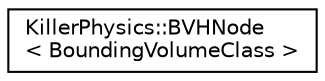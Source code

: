 digraph "Graphical Class Hierarchy"
{
  edge [fontname="Helvetica",fontsize="10",labelfontname="Helvetica",labelfontsize="10"];
  node [fontname="Helvetica",fontsize="10",shape=record];
  rankdir="LR";
  Node0 [label="KillerPhysics::BVHNode\l\< BoundingVolumeClass \>",height=0.2,width=0.4,color="black", fillcolor="white", style="filled",URL="$class_killer_physics_1_1_b_v_h_node.html"];
}
